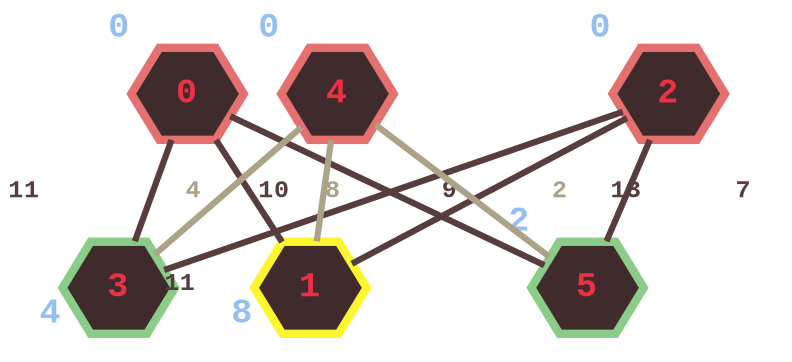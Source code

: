 graph D {
        
graph [dpi=300 bgcolor="#00000000"];
node [style=filled shape=hexagon fillcolor="#3f2b2c" color="#aca287"
      fontcolor="#ec3047" fontsize=17 penwidth=4 fontname="Courier New Bold"]
edge [fontsize=12  fontname="Courier New Bold" penwidth=3 color="#aca287"
      fontcolor="#aca287"]
splines=false

0 [pos="0,0" color="#e47070" xlabel=<<font color="#94bff3">0</font>>
   xlp="45,0"]
1 [pos="0,-300" color="#fdf62e" xlabel=<<font color="#94bff3">8</font>>
   xlp="45,-300"]
2 [pos="200,0" color="#e47070" xlabel=<<font color="#94bff3">0</font>>
   xlp="245,0"]
3 [pos="200,-300" color="#8bcd88" xlabel=<<font color="#94bff3">4</font>>
   xlp="245,-300"]
4 [pos="400,0" color="#e47070" xlabel=<<font color="#94bff3">0</font>>
   xlp="355,0"]
5 [pos="400,-300" color="#8bcd88" xlabel=<<font color="#94bff3l">2</font>>
   xlp="355,-300"]

0 -- 1 [label="10 " color="#583d3f" fontcolor="#583d3f"]
0 -- 3 [label="11  " color="#583d3f" fontcolor="#583d3f"]
0 -- 5 [label="9   " color="#583d3f" fontcolor="#583d3f"]

2 -- 1 [label="13  " color="#583d3f" fontcolor="#583d3f"]
2 -- 3 [headlabel="11 \n\n " color="#583d3f" fontcolor="#583d3f"]
2 -- 5 [label="7  " color="#583d3f" fontcolor="#583d3f"]

4 -- 1 [label="8   "]
4 -- 3 [label="4  "]
4 -- 5 [label="2 "]
}
